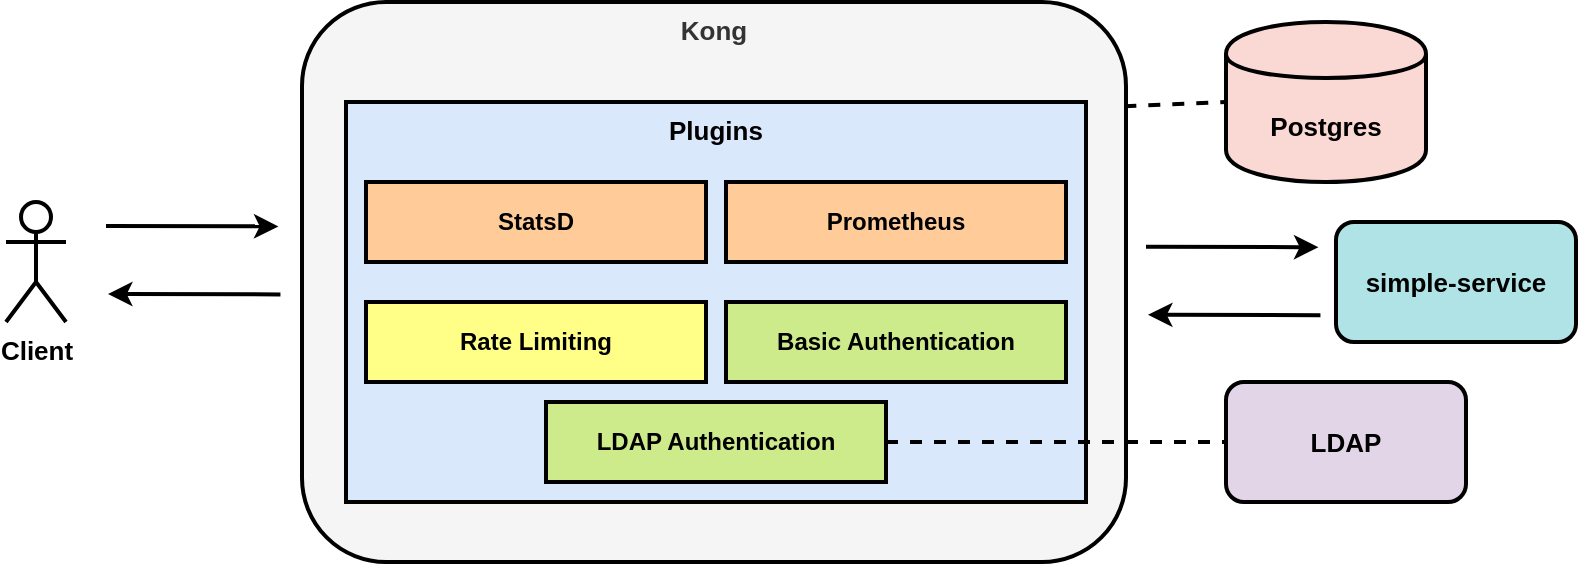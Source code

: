 <mxfile version="13.3.7" type="google"><diagram id="ZU-MeTv5s00fmjheHYk7" name="Page-1"><mxGraphModel dx="786" dy="527" grid="1" gridSize="10" guides="1" tooltips="1" connect="1" arrows="1" fold="1" page="1" pageScale="1" pageWidth="850" pageHeight="1100" math="0" shadow="0"><root><mxCell id="0"/><mxCell id="1" parent="0"/><mxCell id="IJrA8FHEk4qvtggIFpCk-1" value="&lt;b&gt;&lt;font style=&quot;font-size: 13px&quot;&gt;Client&lt;/font&gt;&lt;/b&gt;" style="shape=umlActor;verticalLabelPosition=bottom;labelBackgroundColor=#ffffff;verticalAlign=top;html=1;outlineConnect=0;strokeWidth=2;" parent="1" vertex="1"><mxGeometry x="40" y="120" width="30" height="60" as="geometry"/></mxCell><mxCell id="IJrA8FHEk4qvtggIFpCk-7" value="&lt;b&gt;&lt;font style=&quot;font-size: 13px&quot;&gt;simple-service&lt;/font&gt;&lt;/b&gt;" style="rounded=1;whiteSpace=wrap;html=1;fillColor=#b0e3e6;strokeWidth=2;" parent="1" vertex="1"><mxGeometry x="705" y="130" width="120" height="60" as="geometry"/></mxCell><mxCell id="IJrA8FHEk4qvtggIFpCk-8" value="&lt;b&gt;&lt;font style=&quot;font-size: 13px&quot;&gt;LDAP&lt;/font&gt;&lt;/b&gt;" style="rounded=1;whiteSpace=wrap;html=1;fillColor=#e1d5e7;strokeWidth=2;" parent="1" vertex="1"><mxGeometry x="650" y="210" width="120" height="60" as="geometry"/></mxCell><mxCell id="IJrA8FHEk4qvtggIFpCk-9" value="" style="endArrow=classic;html=1;entryX=-0.018;entryY=0.324;entryDx=0;entryDy=0;entryPerimeter=0;strokeWidth=2;" parent="1" edge="1"><mxGeometry width="50" height="50" relative="1" as="geometry"><mxPoint x="90" y="132" as="sourcePoint"/><mxPoint x="176.22" y="132.2" as="targetPoint"/></mxGeometry></mxCell><mxCell id="IJrA8FHEk4qvtggIFpCk-11" value="" style="endArrow=none;html=1;entryX=-0.018;entryY=0.324;entryDx=0;entryDy=0;entryPerimeter=0;startArrow=classic;startFill=1;endFill=0;strokeWidth=2;" parent="1" edge="1"><mxGeometry width="50" height="50" relative="1" as="geometry"><mxPoint x="91" y="166.0" as="sourcePoint"/><mxPoint x="177.22" y="166.2" as="targetPoint"/></mxGeometry></mxCell><mxCell id="IJrA8FHEk4qvtggIFpCk-12" value="&lt;b&gt;&lt;font style=&quot;font-size: 13px&quot;&gt;Kong&lt;/font&gt;&lt;/b&gt;" style="rounded=1;whiteSpace=wrap;html=1;verticalAlign=top;fillColor=#f5f5f5;fontColor=#333333;strokeWidth=2;" parent="1" vertex="1"><mxGeometry x="188" y="20" width="412" height="280" as="geometry"/></mxCell><mxCell id="IJrA8FHEk4qvtggIFpCk-13" value="Plugins" style="rounded=0;whiteSpace=wrap;html=1;verticalAlign=top;fillColor=#dae8fc;fontStyle=1;fontSize=13;strokeWidth=2;" parent="1" vertex="1"><mxGeometry x="210" y="70" width="370" height="200" as="geometry"/></mxCell><mxCell id="IJrA8FHEk4qvtggIFpCk-14" value="LDAP Authentication" style="rounded=0;whiteSpace=wrap;html=1;fillColor=#cdeb8b;fontStyle=1;strokeWidth=2;" parent="1" vertex="1"><mxGeometry x="310" y="220" width="170" height="40" as="geometry"/></mxCell><mxCell id="IJrA8FHEk4qvtggIFpCk-15" value="Basic Authentication" style="rounded=0;whiteSpace=wrap;html=1;fillColor=#cdeb8b;fontStyle=1;strokeWidth=2;" parent="1" vertex="1"><mxGeometry x="400" y="170" width="170" height="40" as="geometry"/></mxCell><mxCell id="IJrA8FHEk4qvtggIFpCk-16" value="Rate Limiting" style="rounded=0;whiteSpace=wrap;html=1;fillColor=#ffff88;fontStyle=1;strokeWidth=2;" parent="1" vertex="1"><mxGeometry x="220" y="170" width="170" height="40" as="geometry"/></mxCell><mxCell id="IJrA8FHEk4qvtggIFpCk-17" value="Prometheus" style="rounded=0;whiteSpace=wrap;html=1;fillColor=#ffcc99;fontStyle=1;strokeWidth=2;" parent="1" vertex="1"><mxGeometry x="400" y="110" width="170" height="40" as="geometry"/></mxCell><mxCell id="IJrA8FHEk4qvtggIFpCk-18" value="StatsD" style="rounded=0;whiteSpace=wrap;html=1;fillColor=#ffcc99;fontStyle=1;strokeWidth=2;" parent="1" vertex="1"><mxGeometry x="220" y="110" width="170" height="40" as="geometry"/></mxCell><mxCell id="IJrA8FHEk4qvtggIFpCk-19" value="" style="endArrow=classic;html=1;entryX=-0.018;entryY=0.324;entryDx=0;entryDy=0;entryPerimeter=0;strokeWidth=2;" parent="1" edge="1"><mxGeometry width="50" height="50" relative="1" as="geometry"><mxPoint x="610" y="142.41" as="sourcePoint"/><mxPoint x="696.22" y="142.61" as="targetPoint"/></mxGeometry></mxCell><mxCell id="IJrA8FHEk4qvtggIFpCk-20" value="" style="endArrow=none;html=1;entryX=-0.018;entryY=0.324;entryDx=0;entryDy=0;entryPerimeter=0;startArrow=classic;startFill=1;endFill=0;strokeWidth=2;" parent="1" edge="1"><mxGeometry width="50" height="50" relative="1" as="geometry"><mxPoint x="611" y="176.41" as="sourcePoint"/><mxPoint x="697.22" y="176.61" as="targetPoint"/></mxGeometry></mxCell><mxCell id="IJrA8FHEk4qvtggIFpCk-21" value="" style="endArrow=none;dashed=1;html=1;exitX=1;exitY=0.5;exitDx=0;exitDy=0;entryX=0;entryY=0.5;entryDx=0;entryDy=0;strokeWidth=2;" parent="1" source="IJrA8FHEk4qvtggIFpCk-14" target="IJrA8FHEk4qvtggIFpCk-8" edge="1"><mxGeometry width="50" height="50" relative="1" as="geometry"><mxPoint x="630" y="370" as="sourcePoint"/><mxPoint x="680" y="320" as="targetPoint"/></mxGeometry></mxCell><mxCell id="cWYeuun8CgIElFOOrCJT-1" value="&lt;font size=&quot;1&quot;&gt;&lt;b style=&quot;font-size: 13px&quot;&gt;Postgres&lt;/b&gt;&lt;/font&gt;" style="shape=cylinder;whiteSpace=wrap;html=1;boundedLbl=1;backgroundOutline=1;strokeWidth=2;fillColor=#fad9d5;" vertex="1" parent="1"><mxGeometry x="650" y="30" width="100" height="80" as="geometry"/></mxCell><mxCell id="cWYeuun8CgIElFOOrCJT-2" value="" style="endArrow=none;dashed=1;html=1;exitX=0.998;exitY=0.186;exitDx=0;exitDy=0;entryX=0;entryY=0.5;entryDx=0;entryDy=0;strokeWidth=2;exitPerimeter=0;" edge="1" parent="1" source="IJrA8FHEk4qvtggIFpCk-12" target="cWYeuun8CgIElFOOrCJT-1"><mxGeometry width="50" height="50" relative="1" as="geometry"><mxPoint x="490" y="250" as="sourcePoint"/><mxPoint x="660" y="250" as="targetPoint"/></mxGeometry></mxCell></root></mxGraphModel></diagram></mxfile>